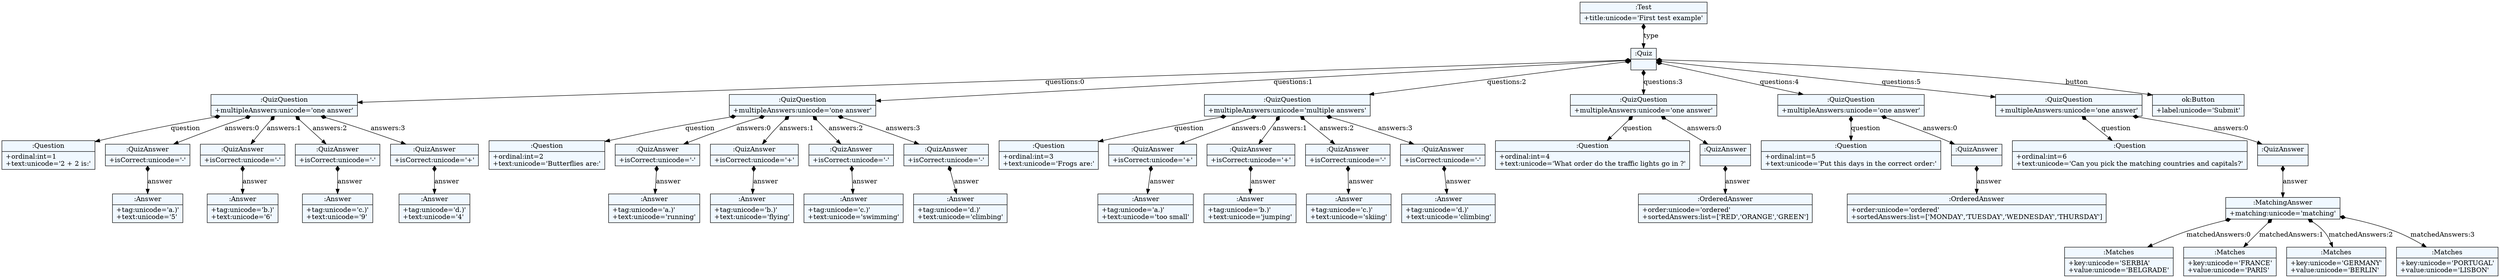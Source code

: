 
    digraph xtext {
    fontname = "Bitstream Vera Sans"
    fontsize = 8
    node[
        shape=record,
        style=filled,
        fillcolor=aliceblue
    ]
    nodesep = 0.3
    edge[dir=black,arrowtail=empty]


139926886590864 -> 139926884629392 [label="type" arrowtail=diamond dir=both]
139926884629392 -> 139926884629584 [label="questions:0" arrowtail=diamond dir=both]
139926884629584 -> 139926884629968 [label="question" arrowtail=diamond dir=both]
139926884629968[label="{:Question|+ordinal:int=1\l+text:unicode='2 + 2 is:'\l}"]
139926884629584 -> 139926884630096 [label="answers:0" arrowtail=diamond dir=both]
139926884630096 -> 139926884630224 [label="answer" arrowtail=diamond dir=both]
139926884630224[label="{:Answer|+tag:unicode='a.)'\l+text:unicode='5'\l}"]
139926884630096[label="{:QuizAnswer|+isCorrect:unicode='-'\l}"]
139926884629584 -> 139926884630160 [label="answers:1" arrowtail=diamond dir=both]
139926884630160 -> 139926884630352 [label="answer" arrowtail=diamond dir=both]
139926884630352[label="{:Answer|+tag:unicode='b.)'\l+text:unicode='6'\l}"]
139926884630160[label="{:QuizAnswer|+isCorrect:unicode='-'\l}"]
139926884629584 -> 139926884630288 [label="answers:2" arrowtail=diamond dir=both]
139926884630288 -> 139926884630480 [label="answer" arrowtail=diamond dir=both]
139926884630480[label="{:Answer|+tag:unicode='c.)'\l+text:unicode='9'\l}"]
139926884630288[label="{:QuizAnswer|+isCorrect:unicode='-'\l}"]
139926884629584 -> 139926884630416 [label="answers:3" arrowtail=diamond dir=both]
139926884630416 -> 139926884155536 [label="answer" arrowtail=diamond dir=both]
139926884155536[label="{:Answer|+tag:unicode='d.)'\l+text:unicode='4'\l}"]
139926884630416[label="{:QuizAnswer|+isCorrect:unicode='+'\l}"]
139926884629584[label="{:QuizQuestion|+multipleAnswers:unicode='one answer'\l}"]
139926884629392 -> 139926884629904 [label="questions:1" arrowtail=diamond dir=both]
139926884629904 -> 139926884155472 [label="question" arrowtail=diamond dir=both]
139926884155472[label="{:Question|+ordinal:int=2\l+text:unicode='Butterflies are:'\l}"]
139926884629904 -> 139926884155664 [label="answers:0" arrowtail=diamond dir=both]
139926884155664 -> 139926884155792 [label="answer" arrowtail=diamond dir=both]
139926884155792[label="{:Answer|+tag:unicode='a.)'\l+text:unicode='running'\l}"]
139926884155664[label="{:QuizAnswer|+isCorrect:unicode='-'\l}"]
139926884629904 -> 139926884155728 [label="answers:1" arrowtail=diamond dir=both]
139926884155728 -> 139926884155920 [label="answer" arrowtail=diamond dir=both]
139926884155920[label="{:Answer|+tag:unicode='b.)'\l+text:unicode='flying'\l}"]
139926884155728[label="{:QuizAnswer|+isCorrect:unicode='+'\l}"]
139926884629904 -> 139926884155856 [label="answers:2" arrowtail=diamond dir=both]
139926884155856 -> 139926884156048 [label="answer" arrowtail=diamond dir=both]
139926884156048[label="{:Answer|+tag:unicode='c.)'\l+text:unicode='swimming'\l}"]
139926884155856[label="{:QuizAnswer|+isCorrect:unicode='-'\l}"]
139926884629904 -> 139926884155984 [label="answers:3" arrowtail=diamond dir=both]
139926884155984 -> 139926884156176 [label="answer" arrowtail=diamond dir=both]
139926884156176[label="{:Answer|+tag:unicode='d.)'\l+text:unicode='climbing'\l}"]
139926884155984[label="{:QuizAnswer|+isCorrect:unicode='-'\l}"]
139926884629904[label="{:QuizQuestion|+multipleAnswers:unicode='one answer'\l}"]
139926884629392 -> 139926884630032 [label="questions:2" arrowtail=diamond dir=both]
139926884630032 -> 139926884156112 [label="question" arrowtail=diamond dir=both]
139926884156112[label="{:Question|+ordinal:int=3\l+text:unicode='Frogs are:'\l}"]
139926884630032 -> 139926884156304 [label="answers:0" arrowtail=diamond dir=both]
139926884156304 -> 139926884156432 [label="answer" arrowtail=diamond dir=both]
139926884156432[label="{:Answer|+tag:unicode='a.)'\l+text:unicode='too small'\l}"]
139926884156304[label="{:QuizAnswer|+isCorrect:unicode='+'\l}"]
139926884630032 -> 139926884156368 [label="answers:1" arrowtail=diamond dir=both]
139926884156368 -> 139926884156560 [label="answer" arrowtail=diamond dir=both]
139926884156560[label="{:Answer|+tag:unicode='b.)'\l+text:unicode='jumping'\l}"]
139926884156368[label="{:QuizAnswer|+isCorrect:unicode='+'\l}"]
139926884630032 -> 139926884156496 [label="answers:2" arrowtail=diamond dir=both]
139926884156496 -> 139926884156688 [label="answer" arrowtail=diamond dir=both]
139926884156688[label="{:Answer|+tag:unicode='c.)'\l+text:unicode='skiing'\l}"]
139926884156496[label="{:QuizAnswer|+isCorrect:unicode='-'\l}"]
139926884630032 -> 139926884156624 [label="answers:3" arrowtail=diamond dir=both]
139926884156624 -> 139926884156816 [label="answer" arrowtail=diamond dir=both]
139926884156816[label="{:Answer|+tag:unicode='d.)'\l+text:unicode='climbing'\l}"]
139926884156624[label="{:QuizAnswer|+isCorrect:unicode='-'\l}"]
139926884630032[label="{:QuizQuestion|+multipleAnswers:unicode='multiple answers'\l}"]
139926884629392 -> 139926884155600 [label="questions:3" arrowtail=diamond dir=both]
139926884155600 -> 139926884156880 [label="question" arrowtail=diamond dir=both]
139926884156880[label="{:Question|+ordinal:int=4\l+text:unicode='What order do the traffic lights go in \?'\l}"]
139926884155600 -> 139926884157008 [label="answers:0" arrowtail=diamond dir=both]
139926884157008 -> 139926884157136 [label="answer" arrowtail=diamond dir=both]
139926884157136[label="{:OrderedAnswer|+order:unicode='ordered'\l+sortedAnswers:list=['RED','ORANGE','GREEN']\l}"]
139926884157008[label="{:QuizAnswer|}"]
139926884155600[label="{:QuizQuestion|+multipleAnswers:unicode='one answer'\l}"]
139926884629392 -> 139926884156752 [label="questions:4" arrowtail=diamond dir=both]
139926884156752 -> 139926884157072 [label="question" arrowtail=diamond dir=both]
139926884157072[label="{:Question|+ordinal:int=5\l+text:unicode='Put this days in the correct order:'\l}"]
139926884156752 -> 139926884157264 [label="answers:0" arrowtail=diamond dir=both]
139926884157264 -> 139926884157392 [label="answer" arrowtail=diamond dir=both]
139926884157392[label="{:OrderedAnswer|+order:unicode='ordered'\l+sortedAnswers:list=['MONDAY','TUESDAY','WEDNESDAY','THURSDAY']\l}"]
139926884157264[label="{:QuizAnswer|}"]
139926884156752[label="{:QuizQuestion|+multipleAnswers:unicode='one answer'\l}"]
139926884629392 -> 139926884156944 [label="questions:5" arrowtail=diamond dir=both]
139926884156944 -> 139926884157456 [label="question" arrowtail=diamond dir=both]
139926884157456[label="{:Question|+ordinal:int=6\l+text:unicode='Can you pick the matching countries and capitals\?'\l}"]
139926884156944 -> 139926884157584 [label="answers:0" arrowtail=diamond dir=both]
139926884157584 -> 139926884157712 [label="answer" arrowtail=diamond dir=both]
139926884157712 -> 139926884157904 [label="matchedAnswers:0" arrowtail=diamond dir=both]
139926884157904[label="{:Matches|+key:unicode='SERBIA'\l+value:unicode='BELGRADE'\l}"]
139926884157712 -> 139926884157968 [label="matchedAnswers:1" arrowtail=diamond dir=both]
139926884157968[label="{:Matches|+key:unicode='FRANCE'\l+value:unicode='PARIS'\l}"]
139926884157712 -> 139926884158032 [label="matchedAnswers:2" arrowtail=diamond dir=both]
139926884158032[label="{:Matches|+key:unicode='GERMANY'\l+value:unicode='BERLIN'\l}"]
139926884157712 -> 139926884158096 [label="matchedAnswers:3" arrowtail=diamond dir=both]
139926884158096[label="{:Matches|+key:unicode='PORTUGAL'\l+value:unicode='LISBON'\l}"]
139926884157712[label="{:MatchingAnswer|+matching:unicode='matching'\l}"]
139926884157584[label="{:QuizAnswer|}"]
139926884156944[label="{:QuizQuestion|+multipleAnswers:unicode='one answer'\l}"]
139926884629392 -> 139926884629520 [label="button" arrowtail=diamond dir=both]
139926884629520[label="{ok:Button|+label:unicode='Submit'\l}"]
139926884629392[label="{:Quiz|}"]
139926886590864[label="{:Test|+title:unicode='First test example'\l}"]

}
